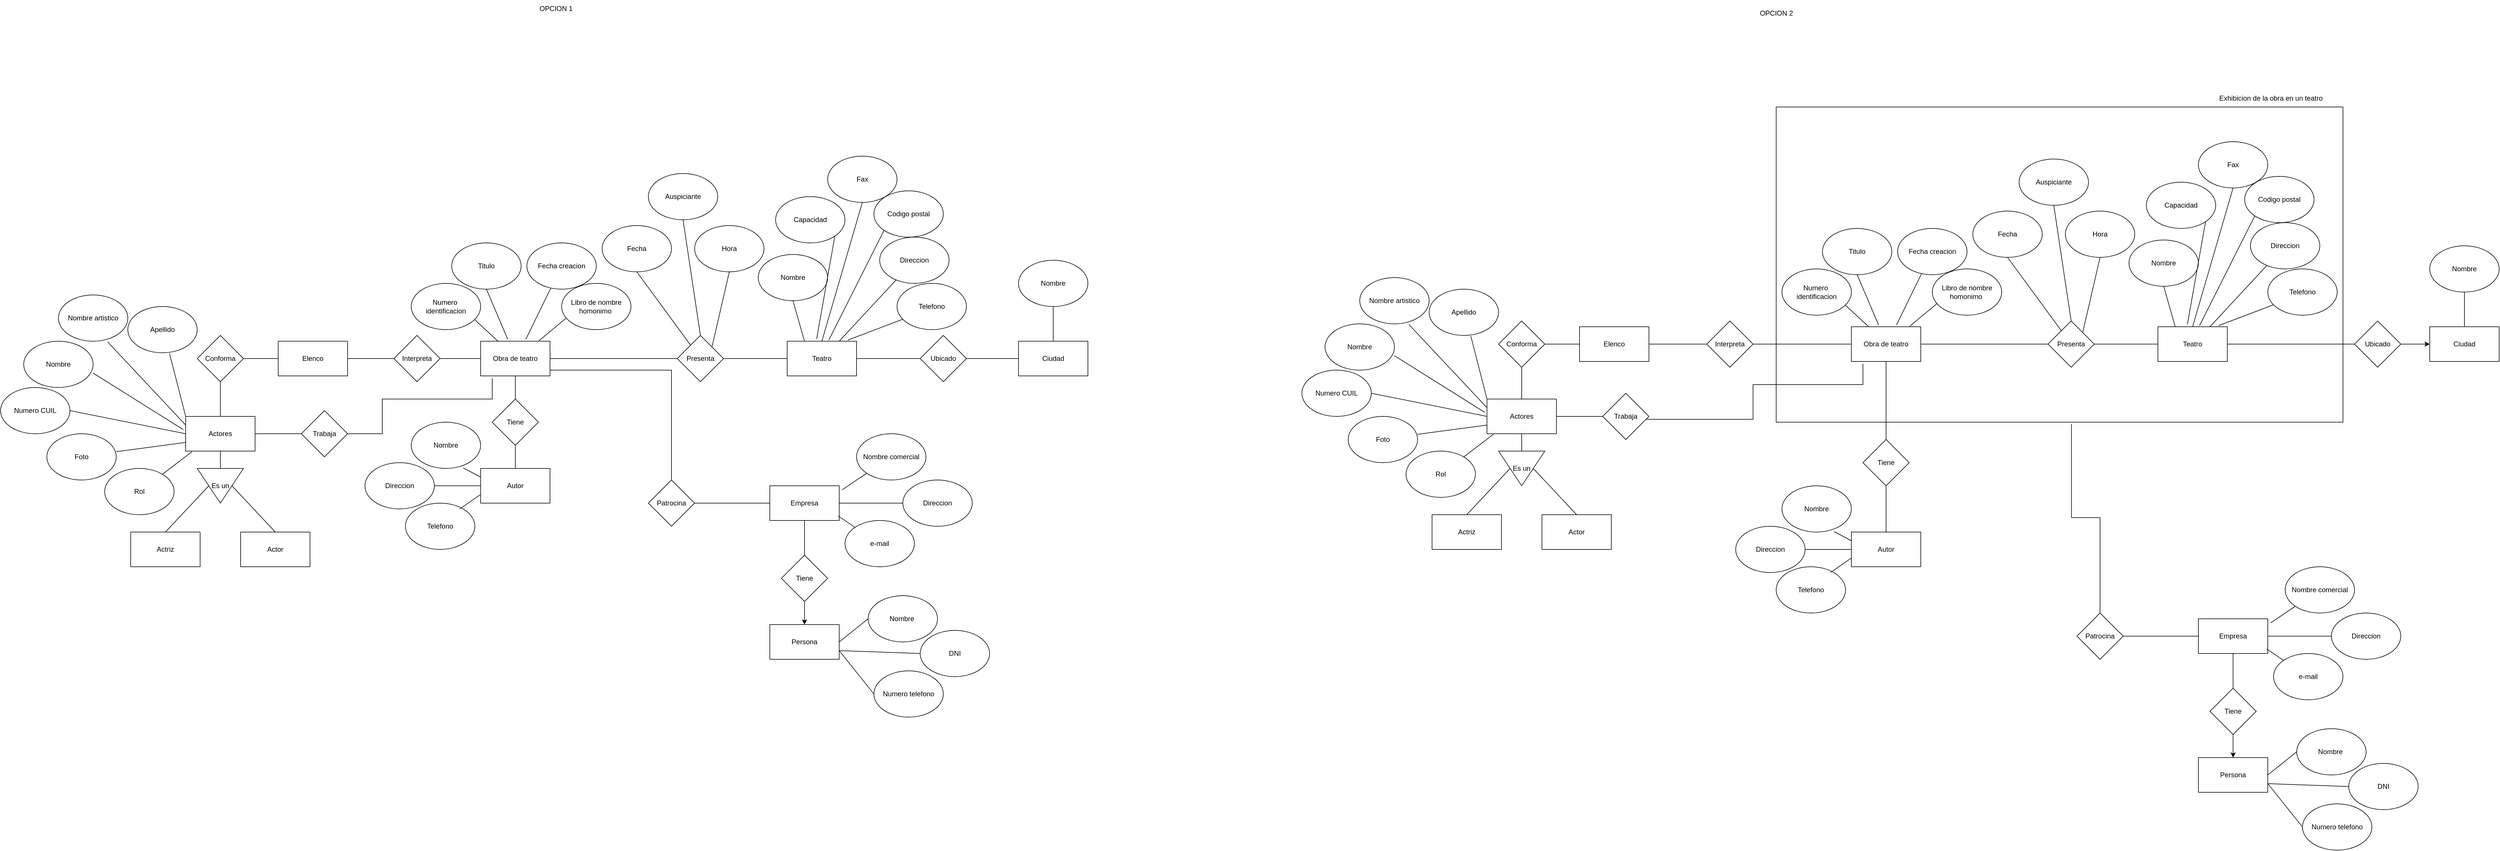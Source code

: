 <mxfile version="24.7.8">
  <diagram name="Página-1" id="h4YsIUtn6Sc1W326wzpE">
    <mxGraphModel dx="2393" dy="1738" grid="1" gridSize="10" guides="1" tooltips="1" connect="1" arrows="1" fold="1" page="0" pageScale="1" pageWidth="827" pageHeight="1169" math="0" shadow="0">
      <root>
        <mxCell id="0" />
        <mxCell id="1" parent="0" />
        <mxCell id="5lV7sfU6bNcNwND8dBpH-8" style="edgeStyle=orthogonalEdgeStyle;rounded=0;orthogonalLoop=1;jettySize=auto;html=1;entryX=0.5;entryY=0;entryDx=0;entryDy=0;endArrow=none;endFill=0;" parent="1" source="5lV7sfU6bNcNwND8dBpH-1" target="5lV7sfU6bNcNwND8dBpH-6" edge="1">
          <mxGeometry relative="1" as="geometry" />
        </mxCell>
        <mxCell id="5lV7sfU6bNcNwND8dBpH-53" style="edgeStyle=orthogonalEdgeStyle;rounded=0;orthogonalLoop=1;jettySize=auto;html=1;endArrow=none;endFill=0;" parent="1" source="5lV7sfU6bNcNwND8dBpH-1" target="5lV7sfU6bNcNwND8dBpH-52" edge="1">
          <mxGeometry relative="1" as="geometry" />
        </mxCell>
        <mxCell id="5lV7sfU6bNcNwND8dBpH-82" style="edgeStyle=orthogonalEdgeStyle;rounded=0;orthogonalLoop=1;jettySize=auto;html=1;entryX=0.5;entryY=0;entryDx=0;entryDy=0;endArrow=none;endFill=0;" parent="1" source="5lV7sfU6bNcNwND8dBpH-1" target="5lV7sfU6bNcNwND8dBpH-81" edge="1">
          <mxGeometry relative="1" as="geometry">
            <Array as="points">
              <mxPoint x="570" y="90" />
            </Array>
          </mxGeometry>
        </mxCell>
        <mxCell id="5lV7sfU6bNcNwND8dBpH-1" value="Obra de teatro" style="rounded=0;whiteSpace=wrap;html=1;" parent="1" vertex="1">
          <mxGeometry x="240" y="40" width="120" height="60" as="geometry" />
        </mxCell>
        <mxCell id="5lV7sfU6bNcNwND8dBpH-2" value="Numero&amp;nbsp;&lt;div&gt;identificacion&lt;/div&gt;" style="ellipse;whiteSpace=wrap;html=1;" parent="1" vertex="1">
          <mxGeometry x="120" y="-60" width="120" height="80" as="geometry" />
        </mxCell>
        <mxCell id="5lV7sfU6bNcNwND8dBpH-3" value="Titulo" style="ellipse;whiteSpace=wrap;html=1;" parent="1" vertex="1">
          <mxGeometry x="190" y="-130" width="120" height="80" as="geometry" />
        </mxCell>
        <mxCell id="5lV7sfU6bNcNwND8dBpH-4" value="Fecha creacion" style="ellipse;whiteSpace=wrap;html=1;" parent="1" vertex="1">
          <mxGeometry x="320" y="-130" width="120" height="80" as="geometry" />
        </mxCell>
        <mxCell id="5lV7sfU6bNcNwND8dBpH-5" value="Libro de nombre homonimo&amp;nbsp;" style="ellipse;whiteSpace=wrap;html=1;" parent="1" vertex="1">
          <mxGeometry x="380" y="-60" width="120" height="80" as="geometry" />
        </mxCell>
        <mxCell id="5lV7sfU6bNcNwND8dBpH-9" style="edgeStyle=orthogonalEdgeStyle;rounded=0;orthogonalLoop=1;jettySize=auto;html=1;entryX=0.5;entryY=0;entryDx=0;entryDy=0;endArrow=none;endFill=0;" parent="1" source="5lV7sfU6bNcNwND8dBpH-6" target="5lV7sfU6bNcNwND8dBpH-7" edge="1">
          <mxGeometry relative="1" as="geometry" />
        </mxCell>
        <mxCell id="5lV7sfU6bNcNwND8dBpH-6" value="Tiene" style="rhombus;whiteSpace=wrap;html=1;" parent="1" vertex="1">
          <mxGeometry x="260" y="140" width="80" height="80" as="geometry" />
        </mxCell>
        <mxCell id="5lV7sfU6bNcNwND8dBpH-7" value="Autor" style="rounded=0;whiteSpace=wrap;html=1;" parent="1" vertex="1">
          <mxGeometry x="240" y="260" width="120" height="60" as="geometry" />
        </mxCell>
        <mxCell id="5lV7sfU6bNcNwND8dBpH-11" value="" style="endArrow=none;html=1;rounded=0;entryX=0.25;entryY=0;entryDx=0;entryDy=0;exitX=0.917;exitY=0.788;exitDx=0;exitDy=0;exitPerimeter=0;" parent="1" source="5lV7sfU6bNcNwND8dBpH-2" target="5lV7sfU6bNcNwND8dBpH-1" edge="1">
          <mxGeometry width="50" height="50" relative="1" as="geometry">
            <mxPoint x="170" y="90" as="sourcePoint" />
            <mxPoint x="220" y="40" as="targetPoint" />
          </mxGeometry>
        </mxCell>
        <mxCell id="5lV7sfU6bNcNwND8dBpH-12" value="" style="endArrow=none;html=1;rounded=0;entryX=0.842;entryY=-0.017;entryDx=0;entryDy=0;exitX=0.067;exitY=0.75;exitDx=0;exitDy=0;exitPerimeter=0;entryPerimeter=0;" parent="1" source="5lV7sfU6bNcNwND8dBpH-5" target="5lV7sfU6bNcNwND8dBpH-1" edge="1">
          <mxGeometry width="50" height="50" relative="1" as="geometry">
            <mxPoint x="230" y="3" as="sourcePoint" />
            <mxPoint x="280" y="50" as="targetPoint" />
          </mxGeometry>
        </mxCell>
        <mxCell id="5lV7sfU6bNcNwND8dBpH-13" value="" style="endArrow=none;html=1;rounded=0;entryX=0.392;entryY=-0.05;entryDx=0;entryDy=0;exitX=0.5;exitY=1;exitDx=0;exitDy=0;entryPerimeter=0;" parent="1" source="5lV7sfU6bNcNwND8dBpH-3" target="5lV7sfU6bNcNwND8dBpH-1" edge="1">
          <mxGeometry width="50" height="50" relative="1" as="geometry">
            <mxPoint x="230" y="3" as="sourcePoint" />
            <mxPoint x="280" y="50" as="targetPoint" />
          </mxGeometry>
        </mxCell>
        <mxCell id="5lV7sfU6bNcNwND8dBpH-14" value="" style="endArrow=none;html=1;rounded=0;entryX=0.65;entryY=-0.05;entryDx=0;entryDy=0;entryPerimeter=0;" parent="1" source="5lV7sfU6bNcNwND8dBpH-4" target="5lV7sfU6bNcNwND8dBpH-1" edge="1">
          <mxGeometry width="50" height="50" relative="1" as="geometry">
            <mxPoint x="280" y="-50" as="sourcePoint" />
            <mxPoint x="297" y="47" as="targetPoint" />
          </mxGeometry>
        </mxCell>
        <mxCell id="5lV7sfU6bNcNwND8dBpH-15" value="Nombre" style="ellipse;whiteSpace=wrap;html=1;" parent="1" vertex="1">
          <mxGeometry x="120" y="180" width="120" height="80" as="geometry" />
        </mxCell>
        <mxCell id="5lV7sfU6bNcNwND8dBpH-16" value="Direccion" style="ellipse;whiteSpace=wrap;html=1;" parent="1" vertex="1">
          <mxGeometry x="40" y="250" width="120" height="80" as="geometry" />
        </mxCell>
        <mxCell id="5lV7sfU6bNcNwND8dBpH-17" value="Telefono" style="ellipse;whiteSpace=wrap;html=1;" parent="1" vertex="1">
          <mxGeometry x="110" y="320" width="120" height="80" as="geometry" />
        </mxCell>
        <mxCell id="5lV7sfU6bNcNwND8dBpH-18" value="" style="endArrow=none;html=1;rounded=0;entryX=0;entryY=0.75;entryDx=0;entryDy=0;exitX=0.783;exitY=0.125;exitDx=0;exitDy=0;exitPerimeter=0;" parent="1" source="5lV7sfU6bNcNwND8dBpH-17" target="5lV7sfU6bNcNwND8dBpH-7" edge="1">
          <mxGeometry width="50" height="50" relative="1" as="geometry">
            <mxPoint x="180" y="320" as="sourcePoint" />
            <mxPoint x="230" y="270" as="targetPoint" />
          </mxGeometry>
        </mxCell>
        <mxCell id="5lV7sfU6bNcNwND8dBpH-19" value="" style="endArrow=none;html=1;rounded=0;entryX=1;entryY=0.5;entryDx=0;entryDy=0;exitX=0;exitY=0.5;exitDx=0;exitDy=0;" parent="1" source="5lV7sfU6bNcNwND8dBpH-7" target="5lV7sfU6bNcNwND8dBpH-16" edge="1">
          <mxGeometry width="50" height="50" relative="1" as="geometry">
            <mxPoint x="214" y="340" as="sourcePoint" />
            <mxPoint x="250" y="315" as="targetPoint" />
          </mxGeometry>
        </mxCell>
        <mxCell id="5lV7sfU6bNcNwND8dBpH-20" value="" style="endArrow=none;html=1;rounded=0;entryX=0;entryY=0.25;entryDx=0;entryDy=0;exitX=0.75;exitY=0.988;exitDx=0;exitDy=0;exitPerimeter=0;" parent="1" source="5lV7sfU6bNcNwND8dBpH-15" target="5lV7sfU6bNcNwND8dBpH-7" edge="1">
          <mxGeometry width="50" height="50" relative="1" as="geometry">
            <mxPoint x="214" y="340" as="sourcePoint" />
            <mxPoint x="250" y="315" as="targetPoint" />
          </mxGeometry>
        </mxCell>
        <mxCell id="5lV7sfU6bNcNwND8dBpH-22" style="edgeStyle=orthogonalEdgeStyle;rounded=0;orthogonalLoop=1;jettySize=auto;html=1;entryX=0;entryY=0.5;entryDx=0;entryDy=0;endArrow=none;endFill=0;" parent="1" source="5lV7sfU6bNcNwND8dBpH-21" target="5lV7sfU6bNcNwND8dBpH-1" edge="1">
          <mxGeometry relative="1" as="geometry" />
        </mxCell>
        <mxCell id="5lV7sfU6bNcNwND8dBpH-21" value="Interpreta" style="rhombus;whiteSpace=wrap;html=1;" parent="1" vertex="1">
          <mxGeometry x="90" y="30" width="80" height="80" as="geometry" />
        </mxCell>
        <mxCell id="5lV7sfU6bNcNwND8dBpH-24" style="edgeStyle=orthogonalEdgeStyle;rounded=0;orthogonalLoop=1;jettySize=auto;html=1;entryX=0;entryY=0.5;entryDx=0;entryDy=0;endArrow=none;endFill=0;" parent="1" source="5lV7sfU6bNcNwND8dBpH-23" target="5lV7sfU6bNcNwND8dBpH-21" edge="1">
          <mxGeometry relative="1" as="geometry" />
        </mxCell>
        <mxCell id="5lV7sfU6bNcNwND8dBpH-23" value="Elenco" style="rounded=0;whiteSpace=wrap;html=1;" parent="1" vertex="1">
          <mxGeometry x="-110" y="40" width="120" height="60" as="geometry" />
        </mxCell>
        <mxCell id="5lV7sfU6bNcNwND8dBpH-27" style="edgeStyle=orthogonalEdgeStyle;rounded=0;orthogonalLoop=1;jettySize=auto;html=1;entryX=0;entryY=0.5;entryDx=0;entryDy=0;endArrow=none;endFill=0;" parent="1" source="5lV7sfU6bNcNwND8dBpH-25" target="5lV7sfU6bNcNwND8dBpH-23" edge="1">
          <mxGeometry relative="1" as="geometry" />
        </mxCell>
        <mxCell id="5lV7sfU6bNcNwND8dBpH-30" style="edgeStyle=orthogonalEdgeStyle;rounded=0;orthogonalLoop=1;jettySize=auto;html=1;entryX=0.5;entryY=0;entryDx=0;entryDy=0;endArrow=none;endFill=0;" parent="1" source="5lV7sfU6bNcNwND8dBpH-25" target="5lV7sfU6bNcNwND8dBpH-28" edge="1">
          <mxGeometry relative="1" as="geometry" />
        </mxCell>
        <mxCell id="5lV7sfU6bNcNwND8dBpH-25" value="Conforma" style="rhombus;whiteSpace=wrap;html=1;" parent="1" vertex="1">
          <mxGeometry x="-250" y="30" width="80" height="80" as="geometry" />
        </mxCell>
        <mxCell id="5lV7sfU6bNcNwND8dBpH-33" style="edgeStyle=orthogonalEdgeStyle;rounded=0;orthogonalLoop=1;jettySize=auto;html=1;entryX=0;entryY=0.5;entryDx=0;entryDy=0;endArrow=none;endFill=0;" parent="1" source="5lV7sfU6bNcNwND8dBpH-28" target="5lV7sfU6bNcNwND8dBpH-32" edge="1">
          <mxGeometry relative="1" as="geometry" />
        </mxCell>
        <mxCell id="5lV7sfU6bNcNwND8dBpH-49" style="edgeStyle=orthogonalEdgeStyle;rounded=0;orthogonalLoop=1;jettySize=auto;html=1;endArrow=none;endFill=0;" parent="1" source="5lV7sfU6bNcNwND8dBpH-28" target="5lV7sfU6bNcNwND8dBpH-48" edge="1">
          <mxGeometry relative="1" as="geometry" />
        </mxCell>
        <mxCell id="5lV7sfU6bNcNwND8dBpH-28" value="Actores" style="rounded=0;whiteSpace=wrap;html=1;" parent="1" vertex="1">
          <mxGeometry x="-270" y="170" width="120" height="60" as="geometry" />
        </mxCell>
        <mxCell id="5lV7sfU6bNcNwND8dBpH-29" value="Actriz" style="rounded=0;whiteSpace=wrap;html=1;" parent="1" vertex="1">
          <mxGeometry x="-365" y="370" width="120" height="60" as="geometry" />
        </mxCell>
        <mxCell id="5lV7sfU6bNcNwND8dBpH-31" value="Actor" style="rounded=0;whiteSpace=wrap;html=1;" parent="1" vertex="1">
          <mxGeometry x="-175" y="370" width="120" height="60" as="geometry" />
        </mxCell>
        <mxCell id="5lV7sfU6bNcNwND8dBpH-32" value="Es un" style="triangle;whiteSpace=wrap;html=1;direction=south;" parent="1" vertex="1">
          <mxGeometry x="-250" y="260" width="80" height="60" as="geometry" />
        </mxCell>
        <mxCell id="5lV7sfU6bNcNwND8dBpH-34" value="" style="endArrow=none;html=1;rounded=0;entryX=0.5;entryY=1;entryDx=0;entryDy=0;exitX=0.5;exitY=0;exitDx=0;exitDy=0;" parent="1" source="5lV7sfU6bNcNwND8dBpH-29" target="5lV7sfU6bNcNwND8dBpH-32" edge="1">
          <mxGeometry width="50" height="50" relative="1" as="geometry">
            <mxPoint x="-310" y="350" as="sourcePoint" />
            <mxPoint x="-260" y="300" as="targetPoint" />
          </mxGeometry>
        </mxCell>
        <mxCell id="5lV7sfU6bNcNwND8dBpH-35" value="" style="endArrow=none;html=1;rounded=0;entryX=0.5;entryY=0;entryDx=0;entryDy=0;exitX=0.5;exitY=0;exitDx=0;exitDy=0;" parent="1" source="5lV7sfU6bNcNwND8dBpH-32" target="5lV7sfU6bNcNwND8dBpH-31" edge="1">
          <mxGeometry width="50" height="50" relative="1" as="geometry">
            <mxPoint x="-295" y="380" as="sourcePoint" />
            <mxPoint x="-220" y="300" as="targetPoint" />
          </mxGeometry>
        </mxCell>
        <mxCell id="5lV7sfU6bNcNwND8dBpH-36" value="Nombre" style="ellipse;whiteSpace=wrap;html=1;" parent="1" vertex="1">
          <mxGeometry x="-550" y="40" width="120" height="80" as="geometry" />
        </mxCell>
        <mxCell id="5lV7sfU6bNcNwND8dBpH-37" value="Numero CUIL" style="ellipse;whiteSpace=wrap;html=1;" parent="1" vertex="1">
          <mxGeometry x="-590" y="120" width="120" height="80" as="geometry" />
        </mxCell>
        <mxCell id="5lV7sfU6bNcNwND8dBpH-38" value="Apellido" style="ellipse;whiteSpace=wrap;html=1;" parent="1" vertex="1">
          <mxGeometry x="-370" y="-20" width="120" height="80" as="geometry" />
        </mxCell>
        <mxCell id="5lV7sfU6bNcNwND8dBpH-39" value="Nombre artistico" style="ellipse;whiteSpace=wrap;html=1;" parent="1" vertex="1">
          <mxGeometry x="-490" y="-40" width="120" height="80" as="geometry" />
        </mxCell>
        <mxCell id="5lV7sfU6bNcNwND8dBpH-40" value="Rol" style="ellipse;whiteSpace=wrap;html=1;" parent="1" vertex="1">
          <mxGeometry x="-410" y="260" width="120" height="80" as="geometry" />
        </mxCell>
        <mxCell id="5lV7sfU6bNcNwND8dBpH-41" value="Foto" style="ellipse;whiteSpace=wrap;html=1;" parent="1" vertex="1">
          <mxGeometry x="-510" y="200" width="120" height="80" as="geometry" />
        </mxCell>
        <mxCell id="5lV7sfU6bNcNwND8dBpH-42" value="" style="endArrow=none;html=1;rounded=0;entryX=0.092;entryY=1.017;entryDx=0;entryDy=0;entryPerimeter=0;" parent="1" source="5lV7sfU6bNcNwND8dBpH-40" target="5lV7sfU6bNcNwND8dBpH-28" edge="1">
          <mxGeometry width="50" height="50" relative="1" as="geometry">
            <mxPoint x="-360" y="230" as="sourcePoint" />
            <mxPoint x="-310" y="180" as="targetPoint" />
          </mxGeometry>
        </mxCell>
        <mxCell id="5lV7sfU6bNcNwND8dBpH-43" value="" style="endArrow=none;html=1;rounded=0;entryX=0;entryY=0.75;entryDx=0;entryDy=0;exitX=1;exitY=0.388;exitDx=0;exitDy=0;exitPerimeter=0;" parent="1" source="5lV7sfU6bNcNwND8dBpH-41" target="5lV7sfU6bNcNwND8dBpH-28" edge="1">
          <mxGeometry width="50" height="50" relative="1" as="geometry">
            <mxPoint x="-300" y="280" as="sourcePoint" />
            <mxPoint x="-249" y="241" as="targetPoint" />
          </mxGeometry>
        </mxCell>
        <mxCell id="5lV7sfU6bNcNwND8dBpH-44" value="" style="endArrow=none;html=1;rounded=0;entryX=0;entryY=0.5;entryDx=0;entryDy=0;exitX=1;exitY=0.5;exitDx=0;exitDy=0;" parent="1" source="5lV7sfU6bNcNwND8dBpH-37" target="5lV7sfU6bNcNwND8dBpH-28" edge="1">
          <mxGeometry width="50" height="50" relative="1" as="geometry">
            <mxPoint x="-290" y="290" as="sourcePoint" />
            <mxPoint x="-239" y="251" as="targetPoint" />
          </mxGeometry>
        </mxCell>
        <mxCell id="5lV7sfU6bNcNwND8dBpH-45" value="" style="endArrow=none;html=1;rounded=0;entryX=-0.033;entryY=0.383;entryDx=0;entryDy=0;exitX=1;exitY=0.688;exitDx=0;exitDy=0;exitPerimeter=0;entryPerimeter=0;" parent="1" source="5lV7sfU6bNcNwND8dBpH-36" target="5lV7sfU6bNcNwND8dBpH-28" edge="1">
          <mxGeometry width="50" height="50" relative="1" as="geometry">
            <mxPoint x="-380" y="241" as="sourcePoint" />
            <mxPoint x="-260" y="225" as="targetPoint" />
          </mxGeometry>
        </mxCell>
        <mxCell id="5lV7sfU6bNcNwND8dBpH-46" value="" style="endArrow=none;html=1;rounded=0;entryX=0;entryY=0.25;entryDx=0;entryDy=0;exitX=0.708;exitY=1.013;exitDx=0;exitDy=0;exitPerimeter=0;" parent="1" source="5lV7sfU6bNcNwND8dBpH-39" target="5lV7sfU6bNcNwND8dBpH-28" edge="1">
          <mxGeometry width="50" height="50" relative="1" as="geometry">
            <mxPoint x="-420" y="105" as="sourcePoint" />
            <mxPoint x="-264" y="203" as="targetPoint" />
          </mxGeometry>
        </mxCell>
        <mxCell id="5lV7sfU6bNcNwND8dBpH-47" value="" style="endArrow=none;html=1;rounded=0;entryX=0;entryY=0;entryDx=0;entryDy=0;exitX=0.6;exitY=1.013;exitDx=0;exitDy=0;exitPerimeter=0;" parent="1" source="5lV7sfU6bNcNwND8dBpH-38" target="5lV7sfU6bNcNwND8dBpH-28" edge="1">
          <mxGeometry width="50" height="50" relative="1" as="geometry">
            <mxPoint x="-395" y="51" as="sourcePoint" />
            <mxPoint x="-260" y="195" as="targetPoint" />
          </mxGeometry>
        </mxCell>
        <mxCell id="5lV7sfU6bNcNwND8dBpH-48" value="Trabaja" style="rhombus;whiteSpace=wrap;html=1;" parent="1" vertex="1">
          <mxGeometry x="-70" y="160" width="80" height="80" as="geometry" />
        </mxCell>
        <mxCell id="5lV7sfU6bNcNwND8dBpH-50" style="edgeStyle=orthogonalEdgeStyle;rounded=0;orthogonalLoop=1;jettySize=auto;html=1;entryX=0.167;entryY=1.067;entryDx=0;entryDy=0;entryPerimeter=0;endArrow=none;endFill=0;" parent="1" source="5lV7sfU6bNcNwND8dBpH-48" target="5lV7sfU6bNcNwND8dBpH-1" edge="1">
          <mxGeometry relative="1" as="geometry">
            <Array as="points">
              <mxPoint x="70" y="200" />
              <mxPoint x="70" y="140" />
              <mxPoint x="260" y="140" />
            </Array>
          </mxGeometry>
        </mxCell>
        <mxCell id="5lV7sfU6bNcNwND8dBpH-65" style="edgeStyle=orthogonalEdgeStyle;rounded=0;orthogonalLoop=1;jettySize=auto;html=1;entryX=0;entryY=0.5;entryDx=0;entryDy=0;endArrow=none;endFill=0;" parent="1" source="5lV7sfU6bNcNwND8dBpH-51" target="5lV7sfU6bNcNwND8dBpH-60" edge="1">
          <mxGeometry relative="1" as="geometry" />
        </mxCell>
        <mxCell id="5lV7sfU6bNcNwND8dBpH-51" value="Teatro" style="rounded=0;whiteSpace=wrap;html=1;" parent="1" vertex="1">
          <mxGeometry x="770" y="40" width="120" height="60" as="geometry" />
        </mxCell>
        <mxCell id="5lV7sfU6bNcNwND8dBpH-54" style="edgeStyle=orthogonalEdgeStyle;rounded=0;orthogonalLoop=1;jettySize=auto;html=1;entryX=0;entryY=0.5;entryDx=0;entryDy=0;endArrow=none;endFill=0;" parent="1" source="5lV7sfU6bNcNwND8dBpH-52" target="5lV7sfU6bNcNwND8dBpH-51" edge="1">
          <mxGeometry relative="1" as="geometry" />
        </mxCell>
        <mxCell id="5lV7sfU6bNcNwND8dBpH-52" value="Presenta" style="rhombus;whiteSpace=wrap;html=1;" parent="1" vertex="1">
          <mxGeometry x="580" y="30" width="80" height="80" as="geometry" />
        </mxCell>
        <mxCell id="5lV7sfU6bNcNwND8dBpH-55" value="Nombre" style="ellipse;whiteSpace=wrap;html=1;" parent="1" vertex="1">
          <mxGeometry x="720" y="-110" width="120" height="80" as="geometry" />
        </mxCell>
        <mxCell id="5lV7sfU6bNcNwND8dBpH-56" value="Telefono" style="ellipse;whiteSpace=wrap;html=1;" parent="1" vertex="1">
          <mxGeometry x="960" y="-60" width="120" height="80" as="geometry" />
        </mxCell>
        <mxCell id="5lV7sfU6bNcNwND8dBpH-57" value="Direccion" style="ellipse;whiteSpace=wrap;html=1;" parent="1" vertex="1">
          <mxGeometry x="930" y="-140" width="120" height="80" as="geometry" />
        </mxCell>
        <mxCell id="5lV7sfU6bNcNwND8dBpH-58" value="Fax" style="ellipse;whiteSpace=wrap;html=1;" parent="1" vertex="1">
          <mxGeometry x="840" y="-280" width="120" height="80" as="geometry" />
        </mxCell>
        <mxCell id="5lV7sfU6bNcNwND8dBpH-59" value="Codigo postal" style="ellipse;whiteSpace=wrap;html=1;" parent="1" vertex="1">
          <mxGeometry x="920" y="-220" width="120" height="80" as="geometry" />
        </mxCell>
        <mxCell id="5lV7sfU6bNcNwND8dBpH-64" style="edgeStyle=orthogonalEdgeStyle;rounded=0;orthogonalLoop=1;jettySize=auto;html=1;entryX=0;entryY=0.5;entryDx=0;entryDy=0;endArrow=none;endFill=0;" parent="1" source="5lV7sfU6bNcNwND8dBpH-60" target="5lV7sfU6bNcNwND8dBpH-61" edge="1">
          <mxGeometry relative="1" as="geometry" />
        </mxCell>
        <mxCell id="5lV7sfU6bNcNwND8dBpH-60" value="Ubicado" style="rhombus;whiteSpace=wrap;html=1;" parent="1" vertex="1">
          <mxGeometry x="1000" y="30" width="80" height="80" as="geometry" />
        </mxCell>
        <mxCell id="5lV7sfU6bNcNwND8dBpH-61" value="Ciudad" style="rounded=0;whiteSpace=wrap;html=1;" parent="1" vertex="1">
          <mxGeometry x="1170" y="40" width="120" height="60" as="geometry" />
        </mxCell>
        <mxCell id="5lV7sfU6bNcNwND8dBpH-62" value="Nombre" style="ellipse;whiteSpace=wrap;html=1;" parent="1" vertex="1">
          <mxGeometry x="1170" y="-100" width="120" height="80" as="geometry" />
        </mxCell>
        <mxCell id="5lV7sfU6bNcNwND8dBpH-63" value="" style="endArrow=none;html=1;rounded=0;entryX=0.5;entryY=1;entryDx=0;entryDy=0;exitX=0.5;exitY=0;exitDx=0;exitDy=0;" parent="1" source="5lV7sfU6bNcNwND8dBpH-61" target="5lV7sfU6bNcNwND8dBpH-62" edge="1">
          <mxGeometry width="50" height="50" relative="1" as="geometry">
            <mxPoint x="1120" y="40" as="sourcePoint" />
            <mxPoint x="1170" y="-10" as="targetPoint" />
          </mxGeometry>
        </mxCell>
        <mxCell id="5lV7sfU6bNcNwND8dBpH-66" value="" style="endArrow=none;html=1;rounded=0;entryX=0.875;entryY=-0.033;entryDx=0;entryDy=0;entryPerimeter=0;exitX=0.083;exitY=0.775;exitDx=0;exitDy=0;exitPerimeter=0;" parent="1" source="5lV7sfU6bNcNwND8dBpH-56" target="5lV7sfU6bNcNwND8dBpH-51" edge="1">
          <mxGeometry width="50" height="50" relative="1" as="geometry">
            <mxPoint x="950" y="-10" as="sourcePoint" />
            <mxPoint x="1000" y="-60" as="targetPoint" />
          </mxGeometry>
        </mxCell>
        <mxCell id="5lV7sfU6bNcNwND8dBpH-67" value="" style="endArrow=none;html=1;rounded=0;entryX=0.75;entryY=0;entryDx=0;entryDy=0;" parent="1" source="5lV7sfU6bNcNwND8dBpH-57" target="5lV7sfU6bNcNwND8dBpH-51" edge="1">
          <mxGeometry width="50" height="50" relative="1" as="geometry">
            <mxPoint x="940" y="22" as="sourcePoint" />
            <mxPoint x="885" y="48" as="targetPoint" />
          </mxGeometry>
        </mxCell>
        <mxCell id="5lV7sfU6bNcNwND8dBpH-68" value="" style="endArrow=none;html=1;rounded=0;entryX=0.6;entryY=-0.033;entryDx=0;entryDy=0;exitX=0;exitY=1;exitDx=0;exitDy=0;entryPerimeter=0;" parent="1" source="5lV7sfU6bNcNwND8dBpH-59" target="5lV7sfU6bNcNwND8dBpH-51" edge="1">
          <mxGeometry width="50" height="50" relative="1" as="geometry">
            <mxPoint x="935" y="-44" as="sourcePoint" />
            <mxPoint x="870" y="50" as="targetPoint" />
          </mxGeometry>
        </mxCell>
        <mxCell id="5lV7sfU6bNcNwND8dBpH-69" value="" style="endArrow=none;html=1;rounded=0;entryX=0.5;entryY=0;entryDx=0;entryDy=0;exitX=0.5;exitY=1;exitDx=0;exitDy=0;" parent="1" source="5lV7sfU6bNcNwND8dBpH-58" target="5lV7sfU6bNcNwND8dBpH-51" edge="1">
          <mxGeometry width="50" height="50" relative="1" as="geometry">
            <mxPoint x="898" y="-142" as="sourcePoint" />
            <mxPoint x="852" y="48" as="targetPoint" />
          </mxGeometry>
        </mxCell>
        <mxCell id="5lV7sfU6bNcNwND8dBpH-70" value="" style="endArrow=none;html=1;rounded=0;entryX=0.25;entryY=0;entryDx=0;entryDy=0;exitX=0.5;exitY=1;exitDx=0;exitDy=0;" parent="1" source="5lV7sfU6bNcNwND8dBpH-55" target="5lV7sfU6bNcNwND8dBpH-51" edge="1">
          <mxGeometry width="50" height="50" relative="1" as="geometry">
            <mxPoint x="940" y="22" as="sourcePoint" />
            <mxPoint x="885" y="48" as="targetPoint" />
          </mxGeometry>
        </mxCell>
        <mxCell id="5lV7sfU6bNcNwND8dBpH-71" value="Capacidad" style="ellipse;whiteSpace=wrap;html=1;" parent="1" vertex="1">
          <mxGeometry x="750" y="-210" width="120" height="80" as="geometry" />
        </mxCell>
        <mxCell id="5lV7sfU6bNcNwND8dBpH-72" value="" style="endArrow=none;html=1;rounded=0;entryX=0.425;entryY=-0.067;entryDx=0;entryDy=0;exitX=1;exitY=1;exitDx=0;exitDy=0;entryPerimeter=0;" parent="1" source="5lV7sfU6bNcNwND8dBpH-71" target="5lV7sfU6bNcNwND8dBpH-51" edge="1">
          <mxGeometry width="50" height="50" relative="1" as="geometry">
            <mxPoint x="860" y="-190" as="sourcePoint" />
            <mxPoint x="840" y="50" as="targetPoint" />
          </mxGeometry>
        </mxCell>
        <mxCell id="5lV7sfU6bNcNwND8dBpH-74" value="Fecha" style="ellipse;whiteSpace=wrap;html=1;" parent="1" vertex="1">
          <mxGeometry x="450" y="-160" width="120" height="80" as="geometry" />
        </mxCell>
        <mxCell id="5lV7sfU6bNcNwND8dBpH-75" value="Hora" style="ellipse;whiteSpace=wrap;html=1;" parent="1" vertex="1">
          <mxGeometry x="610" y="-160" width="120" height="80" as="geometry" />
        </mxCell>
        <mxCell id="5lV7sfU6bNcNwND8dBpH-76" value="" style="endArrow=none;html=1;rounded=0;entryX=0.5;entryY=1;entryDx=0;entryDy=0;exitX=1;exitY=0;exitDx=0;exitDy=0;" parent="1" source="5lV7sfU6bNcNwND8dBpH-52" target="5lV7sfU6bNcNwND8dBpH-75" edge="1">
          <mxGeometry width="50" height="50" relative="1" as="geometry">
            <mxPoint x="640" y="40" as="sourcePoint" />
            <mxPoint x="690" y="-10" as="targetPoint" />
          </mxGeometry>
        </mxCell>
        <mxCell id="5lV7sfU6bNcNwND8dBpH-77" value="" style="endArrow=none;html=1;rounded=0;entryX=0.5;entryY=1;entryDx=0;entryDy=0;" parent="1" source="5lV7sfU6bNcNwND8dBpH-52" target="5lV7sfU6bNcNwND8dBpH-74" edge="1">
          <mxGeometry width="50" height="50" relative="1" as="geometry">
            <mxPoint x="650" y="60" as="sourcePoint" />
            <mxPoint x="670" y="-70" as="targetPoint" />
          </mxGeometry>
        </mxCell>
        <mxCell id="5lV7sfU6bNcNwND8dBpH-78" value="Auspiciante" style="ellipse;whiteSpace=wrap;html=1;" parent="1" vertex="1">
          <mxGeometry x="530" y="-250" width="120" height="80" as="geometry" />
        </mxCell>
        <mxCell id="5lV7sfU6bNcNwND8dBpH-79" value="" style="endArrow=none;html=1;rounded=0;entryX=0.5;entryY=1;entryDx=0;entryDy=0;exitX=0.5;exitY=0;exitDx=0;exitDy=0;" parent="1" source="5lV7sfU6bNcNwND8dBpH-52" target="5lV7sfU6bNcNwND8dBpH-78" edge="1">
          <mxGeometry width="50" height="50" relative="1" as="geometry">
            <mxPoint x="613" y="57" as="sourcePoint" />
            <mxPoint x="520" y="-70" as="targetPoint" />
          </mxGeometry>
        </mxCell>
        <mxCell id="5lV7sfU6bNcNwND8dBpH-89" style="edgeStyle=orthogonalEdgeStyle;rounded=0;orthogonalLoop=1;jettySize=auto;html=1;entryX=0.5;entryY=0;entryDx=0;entryDy=0;endArrow=none;endFill=0;" parent="1" source="5lV7sfU6bNcNwND8dBpH-80" target="5lV7sfU6bNcNwND8dBpH-88" edge="1">
          <mxGeometry relative="1" as="geometry" />
        </mxCell>
        <mxCell id="5lV7sfU6bNcNwND8dBpH-80" value="Empresa" style="rounded=0;whiteSpace=wrap;html=1;" parent="1" vertex="1">
          <mxGeometry x="740" y="290" width="120" height="60" as="geometry" />
        </mxCell>
        <mxCell id="5lV7sfU6bNcNwND8dBpH-83" style="edgeStyle=orthogonalEdgeStyle;rounded=0;orthogonalLoop=1;jettySize=auto;html=1;entryX=0;entryY=0.5;entryDx=0;entryDy=0;endArrow=none;endFill=0;" parent="1" source="5lV7sfU6bNcNwND8dBpH-81" target="5lV7sfU6bNcNwND8dBpH-80" edge="1">
          <mxGeometry relative="1" as="geometry" />
        </mxCell>
        <mxCell id="5lV7sfU6bNcNwND8dBpH-81" value="Patrocina" style="rhombus;whiteSpace=wrap;html=1;" parent="1" vertex="1">
          <mxGeometry x="530" y="280" width="80" height="80" as="geometry" />
        </mxCell>
        <mxCell id="5lV7sfU6bNcNwND8dBpH-84" value="Nombre comercial" style="ellipse;whiteSpace=wrap;html=1;" parent="1" vertex="1">
          <mxGeometry x="890" y="200" width="120" height="80" as="geometry" />
        </mxCell>
        <mxCell id="5lV7sfU6bNcNwND8dBpH-85" value="Direccion" style="ellipse;whiteSpace=wrap;html=1;" parent="1" vertex="1">
          <mxGeometry x="970" y="280" width="120" height="80" as="geometry" />
        </mxCell>
        <mxCell id="5lV7sfU6bNcNwND8dBpH-86" value="e-mail" style="ellipse;whiteSpace=wrap;html=1;" parent="1" vertex="1">
          <mxGeometry x="870" y="350" width="120" height="80" as="geometry" />
        </mxCell>
        <mxCell id="5lV7sfU6bNcNwND8dBpH-87" value="Persona" style="rounded=0;whiteSpace=wrap;html=1;" parent="1" vertex="1">
          <mxGeometry x="740" y="530" width="120" height="60" as="geometry" />
        </mxCell>
        <mxCell id="5lV7sfU6bNcNwND8dBpH-90" style="edgeStyle=orthogonalEdgeStyle;rounded=0;orthogonalLoop=1;jettySize=auto;html=1;entryX=0.5;entryY=0;entryDx=0;entryDy=0;" parent="1" source="5lV7sfU6bNcNwND8dBpH-88" target="5lV7sfU6bNcNwND8dBpH-87" edge="1">
          <mxGeometry relative="1" as="geometry" />
        </mxCell>
        <mxCell id="5lV7sfU6bNcNwND8dBpH-88" value="Tiene" style="rhombus;whiteSpace=wrap;html=1;" parent="1" vertex="1">
          <mxGeometry x="760" y="410" width="80" height="80" as="geometry" />
        </mxCell>
        <mxCell id="5lV7sfU6bNcNwND8dBpH-91" value="Nombre&amp;nbsp;" style="ellipse;whiteSpace=wrap;html=1;" parent="1" vertex="1">
          <mxGeometry x="910" y="480" width="120" height="80" as="geometry" />
        </mxCell>
        <mxCell id="5lV7sfU6bNcNwND8dBpH-92" value="" style="endArrow=none;html=1;rounded=0;entryX=0;entryY=1;entryDx=0;entryDy=0;exitX=1.042;exitY=0.117;exitDx=0;exitDy=0;exitPerimeter=0;" parent="1" source="5lV7sfU6bNcNwND8dBpH-80" target="5lV7sfU6bNcNwND8dBpH-84" edge="1">
          <mxGeometry width="50" height="50" relative="1" as="geometry">
            <mxPoint x="870" y="350" as="sourcePoint" />
            <mxPoint x="920" y="300" as="targetPoint" />
          </mxGeometry>
        </mxCell>
        <mxCell id="5lV7sfU6bNcNwND8dBpH-93" value="" style="endArrow=none;html=1;rounded=0;exitX=0.983;exitY=0.867;exitDx=0;exitDy=0;exitPerimeter=0;" parent="1" source="5lV7sfU6bNcNwND8dBpH-80" target="5lV7sfU6bNcNwND8dBpH-86" edge="1">
          <mxGeometry width="50" height="50" relative="1" as="geometry">
            <mxPoint x="875" y="307" as="sourcePoint" />
            <mxPoint x="918" y="278" as="targetPoint" />
          </mxGeometry>
        </mxCell>
        <mxCell id="5lV7sfU6bNcNwND8dBpH-94" value="" style="endArrow=none;html=1;rounded=0;entryX=0;entryY=0.5;entryDx=0;entryDy=0;exitX=1;exitY=0.5;exitDx=0;exitDy=0;" parent="1" source="5lV7sfU6bNcNwND8dBpH-80" target="5lV7sfU6bNcNwND8dBpH-85" edge="1">
          <mxGeometry width="50" height="50" relative="1" as="geometry">
            <mxPoint x="875" y="307" as="sourcePoint" />
            <mxPoint x="918" y="278" as="targetPoint" />
          </mxGeometry>
        </mxCell>
        <mxCell id="5lV7sfU6bNcNwND8dBpH-95" value="" style="endArrow=none;html=1;rounded=0;entryX=0;entryY=0.5;entryDx=0;entryDy=0;exitX=1;exitY=0.5;exitDx=0;exitDy=0;" parent="1" source="5lV7sfU6bNcNwND8dBpH-87" target="5lV7sfU6bNcNwND8dBpH-91" edge="1">
          <mxGeometry width="50" height="50" relative="1" as="geometry">
            <mxPoint x="870" y="610" as="sourcePoint" />
            <mxPoint x="920" y="560" as="targetPoint" />
          </mxGeometry>
        </mxCell>
        <mxCell id="5lV7sfU6bNcNwND8dBpH-96" value="Numero telefono" style="ellipse;whiteSpace=wrap;html=1;" parent="1" vertex="1">
          <mxGeometry x="920" y="610" width="120" height="80" as="geometry" />
        </mxCell>
        <mxCell id="5lV7sfU6bNcNwND8dBpH-97" value="" style="endArrow=none;html=1;rounded=0;entryX=0;entryY=0.5;entryDx=0;entryDy=0;exitX=1;exitY=0.75;exitDx=0;exitDy=0;" parent="1" source="5lV7sfU6bNcNwND8dBpH-87" target="5lV7sfU6bNcNwND8dBpH-96" edge="1">
          <mxGeometry width="50" height="50" relative="1" as="geometry">
            <mxPoint x="840" y="670" as="sourcePoint" />
            <mxPoint x="890" y="620" as="targetPoint" />
          </mxGeometry>
        </mxCell>
        <mxCell id="5lV7sfU6bNcNwND8dBpH-98" value="DNI" style="ellipse;whiteSpace=wrap;html=1;" parent="1" vertex="1">
          <mxGeometry x="1000" y="540" width="120" height="80" as="geometry" />
        </mxCell>
        <mxCell id="5lV7sfU6bNcNwND8dBpH-99" value="" style="endArrow=none;html=1;rounded=0;entryX=0;entryY=0.5;entryDx=0;entryDy=0;exitX=1;exitY=0.75;exitDx=0;exitDy=0;" parent="1" source="5lV7sfU6bNcNwND8dBpH-87" target="5lV7sfU6bNcNwND8dBpH-98" edge="1">
          <mxGeometry width="50" height="50" relative="1" as="geometry">
            <mxPoint x="860" y="620" as="sourcePoint" />
            <mxPoint x="910" y="570" as="targetPoint" />
          </mxGeometry>
        </mxCell>
        <mxCell id="QqW9NMLaR6kKnZ1X8R2V-1" style="edgeStyle=orthogonalEdgeStyle;rounded=0;orthogonalLoop=1;jettySize=auto;html=1;entryX=0.5;entryY=0;entryDx=0;entryDy=0;endArrow=none;endFill=0;" edge="1" parent="1" source="QqW9NMLaR6kKnZ1X8R2V-4" target="QqW9NMLaR6kKnZ1X8R2V-10">
          <mxGeometry relative="1" as="geometry" />
        </mxCell>
        <mxCell id="QqW9NMLaR6kKnZ1X8R2V-2" style="edgeStyle=orthogonalEdgeStyle;rounded=0;orthogonalLoop=1;jettySize=auto;html=1;endArrow=none;endFill=0;" edge="1" parent="1" source="QqW9NMLaR6kKnZ1X8R2V-4" target="QqW9NMLaR6kKnZ1X8R2V-54">
          <mxGeometry relative="1" as="geometry" />
        </mxCell>
        <mxCell id="QqW9NMLaR6kKnZ1X8R2V-4" value="Obra de teatro" style="rounded=0;whiteSpace=wrap;html=1;" vertex="1" parent="1">
          <mxGeometry x="2610" y="15" width="120" height="60" as="geometry" />
        </mxCell>
        <mxCell id="QqW9NMLaR6kKnZ1X8R2V-5" value="Numero&amp;nbsp;&lt;div&gt;identificacion&lt;/div&gt;" style="ellipse;whiteSpace=wrap;html=1;" vertex="1" parent="1">
          <mxGeometry x="2490" y="-85" width="120" height="80" as="geometry" />
        </mxCell>
        <mxCell id="QqW9NMLaR6kKnZ1X8R2V-6" value="Titulo" style="ellipse;whiteSpace=wrap;html=1;" vertex="1" parent="1">
          <mxGeometry x="2560" y="-155" width="120" height="80" as="geometry" />
        </mxCell>
        <mxCell id="QqW9NMLaR6kKnZ1X8R2V-7" value="Fecha creacion" style="ellipse;whiteSpace=wrap;html=1;" vertex="1" parent="1">
          <mxGeometry x="2690" y="-155" width="120" height="80" as="geometry" />
        </mxCell>
        <mxCell id="QqW9NMLaR6kKnZ1X8R2V-8" value="Libro de nombre homonimo&amp;nbsp;" style="ellipse;whiteSpace=wrap;html=1;" vertex="1" parent="1">
          <mxGeometry x="2750" y="-85" width="120" height="80" as="geometry" />
        </mxCell>
        <mxCell id="QqW9NMLaR6kKnZ1X8R2V-9" style="edgeStyle=orthogonalEdgeStyle;rounded=0;orthogonalLoop=1;jettySize=auto;html=1;entryX=0.5;entryY=0;entryDx=0;entryDy=0;endArrow=none;endFill=0;exitX=0.5;exitY=1;exitDx=0;exitDy=0;" edge="1" parent="1" source="QqW9NMLaR6kKnZ1X8R2V-10" target="QqW9NMLaR6kKnZ1X8R2V-11">
          <mxGeometry relative="1" as="geometry">
            <mxPoint x="2670" y="330" as="sourcePoint" />
          </mxGeometry>
        </mxCell>
        <mxCell id="QqW9NMLaR6kKnZ1X8R2V-10" value="Tiene" style="rhombus;whiteSpace=wrap;html=1;" vertex="1" parent="1">
          <mxGeometry x="2630" y="210" width="80" height="80" as="geometry" />
        </mxCell>
        <mxCell id="QqW9NMLaR6kKnZ1X8R2V-11" value="Autor" style="rounded=0;whiteSpace=wrap;html=1;" vertex="1" parent="1">
          <mxGeometry x="2610" y="370" width="120" height="60" as="geometry" />
        </mxCell>
        <mxCell id="QqW9NMLaR6kKnZ1X8R2V-12" value="" style="endArrow=none;html=1;rounded=0;entryX=0.25;entryY=0;entryDx=0;entryDy=0;exitX=0.917;exitY=0.788;exitDx=0;exitDy=0;exitPerimeter=0;" edge="1" parent="1" source="QqW9NMLaR6kKnZ1X8R2V-5" target="QqW9NMLaR6kKnZ1X8R2V-4">
          <mxGeometry width="50" height="50" relative="1" as="geometry">
            <mxPoint x="2540" y="65" as="sourcePoint" />
            <mxPoint x="2590" y="15" as="targetPoint" />
          </mxGeometry>
        </mxCell>
        <mxCell id="QqW9NMLaR6kKnZ1X8R2V-13" value="" style="endArrow=none;html=1;rounded=0;entryX=0.842;entryY=-0.017;entryDx=0;entryDy=0;exitX=0.067;exitY=0.75;exitDx=0;exitDy=0;exitPerimeter=0;entryPerimeter=0;" edge="1" parent="1" source="QqW9NMLaR6kKnZ1X8R2V-8" target="QqW9NMLaR6kKnZ1X8R2V-4">
          <mxGeometry width="50" height="50" relative="1" as="geometry">
            <mxPoint x="2600" y="-22" as="sourcePoint" />
            <mxPoint x="2650" y="25" as="targetPoint" />
          </mxGeometry>
        </mxCell>
        <mxCell id="QqW9NMLaR6kKnZ1X8R2V-14" value="" style="endArrow=none;html=1;rounded=0;entryX=0.392;entryY=-0.05;entryDx=0;entryDy=0;exitX=0.5;exitY=1;exitDx=0;exitDy=0;entryPerimeter=0;" edge="1" parent="1" source="QqW9NMLaR6kKnZ1X8R2V-6" target="QqW9NMLaR6kKnZ1X8R2V-4">
          <mxGeometry width="50" height="50" relative="1" as="geometry">
            <mxPoint x="2600" y="-22" as="sourcePoint" />
            <mxPoint x="2650" y="25" as="targetPoint" />
          </mxGeometry>
        </mxCell>
        <mxCell id="QqW9NMLaR6kKnZ1X8R2V-15" value="" style="endArrow=none;html=1;rounded=0;entryX=0.65;entryY=-0.05;entryDx=0;entryDy=0;entryPerimeter=0;" edge="1" parent="1" source="QqW9NMLaR6kKnZ1X8R2V-7" target="QqW9NMLaR6kKnZ1X8R2V-4">
          <mxGeometry width="50" height="50" relative="1" as="geometry">
            <mxPoint x="2650" y="-75" as="sourcePoint" />
            <mxPoint x="2667" y="22" as="targetPoint" />
          </mxGeometry>
        </mxCell>
        <mxCell id="QqW9NMLaR6kKnZ1X8R2V-16" value="Nombre" style="ellipse;whiteSpace=wrap;html=1;" vertex="1" parent="1">
          <mxGeometry x="2490" y="290" width="120" height="80" as="geometry" />
        </mxCell>
        <mxCell id="QqW9NMLaR6kKnZ1X8R2V-17" value="Direccion" style="ellipse;whiteSpace=wrap;html=1;" vertex="1" parent="1">
          <mxGeometry x="2410" y="360" width="120" height="80" as="geometry" />
        </mxCell>
        <mxCell id="QqW9NMLaR6kKnZ1X8R2V-18" value="Telefono" style="ellipse;whiteSpace=wrap;html=1;" vertex="1" parent="1">
          <mxGeometry x="2480" y="430" width="120" height="80" as="geometry" />
        </mxCell>
        <mxCell id="QqW9NMLaR6kKnZ1X8R2V-19" value="" style="endArrow=none;html=1;rounded=0;entryX=0;entryY=0.75;entryDx=0;entryDy=0;exitX=0.783;exitY=0.125;exitDx=0;exitDy=0;exitPerimeter=0;" edge="1" parent="1" source="QqW9NMLaR6kKnZ1X8R2V-18" target="QqW9NMLaR6kKnZ1X8R2V-11">
          <mxGeometry width="50" height="50" relative="1" as="geometry">
            <mxPoint x="2550" y="430" as="sourcePoint" />
            <mxPoint x="2600" y="380" as="targetPoint" />
          </mxGeometry>
        </mxCell>
        <mxCell id="QqW9NMLaR6kKnZ1X8R2V-20" value="" style="endArrow=none;html=1;rounded=0;entryX=1;entryY=0.5;entryDx=0;entryDy=0;exitX=0;exitY=0.5;exitDx=0;exitDy=0;" edge="1" parent="1" source="QqW9NMLaR6kKnZ1X8R2V-11" target="QqW9NMLaR6kKnZ1X8R2V-17">
          <mxGeometry width="50" height="50" relative="1" as="geometry">
            <mxPoint x="2584" y="450" as="sourcePoint" />
            <mxPoint x="2620" y="425" as="targetPoint" />
          </mxGeometry>
        </mxCell>
        <mxCell id="QqW9NMLaR6kKnZ1X8R2V-21" value="" style="endArrow=none;html=1;rounded=0;entryX=0;entryY=0.25;entryDx=0;entryDy=0;exitX=0.75;exitY=0.988;exitDx=0;exitDy=0;exitPerimeter=0;" edge="1" parent="1" source="QqW9NMLaR6kKnZ1X8R2V-16" target="QqW9NMLaR6kKnZ1X8R2V-11">
          <mxGeometry width="50" height="50" relative="1" as="geometry">
            <mxPoint x="2584" y="450" as="sourcePoint" />
            <mxPoint x="2620" y="425" as="targetPoint" />
          </mxGeometry>
        </mxCell>
        <mxCell id="QqW9NMLaR6kKnZ1X8R2V-22" style="edgeStyle=orthogonalEdgeStyle;rounded=0;orthogonalLoop=1;jettySize=auto;html=1;entryX=0;entryY=0.5;entryDx=0;entryDy=0;endArrow=none;endFill=0;" edge="1" parent="1" source="QqW9NMLaR6kKnZ1X8R2V-23" target="QqW9NMLaR6kKnZ1X8R2V-4">
          <mxGeometry relative="1" as="geometry" />
        </mxCell>
        <mxCell id="QqW9NMLaR6kKnZ1X8R2V-23" value="Interpreta" style="rhombus;whiteSpace=wrap;html=1;" vertex="1" parent="1">
          <mxGeometry x="2360" y="5" width="80" height="80" as="geometry" />
        </mxCell>
        <mxCell id="QqW9NMLaR6kKnZ1X8R2V-24" style="edgeStyle=orthogonalEdgeStyle;rounded=0;orthogonalLoop=1;jettySize=auto;html=1;entryX=0;entryY=0.5;entryDx=0;entryDy=0;endArrow=none;endFill=0;" edge="1" parent="1" source="QqW9NMLaR6kKnZ1X8R2V-25" target="QqW9NMLaR6kKnZ1X8R2V-23">
          <mxGeometry relative="1" as="geometry" />
        </mxCell>
        <mxCell id="QqW9NMLaR6kKnZ1X8R2V-25" value="Elenco" style="rounded=0;whiteSpace=wrap;html=1;" vertex="1" parent="1">
          <mxGeometry x="2140" y="15" width="120" height="60" as="geometry" />
        </mxCell>
        <mxCell id="QqW9NMLaR6kKnZ1X8R2V-26" style="edgeStyle=orthogonalEdgeStyle;rounded=0;orthogonalLoop=1;jettySize=auto;html=1;entryX=0;entryY=0.5;entryDx=0;entryDy=0;endArrow=none;endFill=0;" edge="1" parent="1" source="QqW9NMLaR6kKnZ1X8R2V-28" target="QqW9NMLaR6kKnZ1X8R2V-25">
          <mxGeometry relative="1" as="geometry" />
        </mxCell>
        <mxCell id="QqW9NMLaR6kKnZ1X8R2V-27" style="edgeStyle=orthogonalEdgeStyle;rounded=0;orthogonalLoop=1;jettySize=auto;html=1;entryX=0.5;entryY=0;entryDx=0;entryDy=0;endArrow=none;endFill=0;" edge="1" parent="1" source="QqW9NMLaR6kKnZ1X8R2V-28" target="QqW9NMLaR6kKnZ1X8R2V-31">
          <mxGeometry relative="1" as="geometry" />
        </mxCell>
        <mxCell id="QqW9NMLaR6kKnZ1X8R2V-28" value="Conforma" style="rhombus;whiteSpace=wrap;html=1;" vertex="1" parent="1">
          <mxGeometry x="2000" y="5" width="80" height="80" as="geometry" />
        </mxCell>
        <mxCell id="QqW9NMLaR6kKnZ1X8R2V-29" style="edgeStyle=orthogonalEdgeStyle;rounded=0;orthogonalLoop=1;jettySize=auto;html=1;entryX=0;entryY=0.5;entryDx=0;entryDy=0;endArrow=none;endFill=0;" edge="1" parent="1" source="QqW9NMLaR6kKnZ1X8R2V-31" target="QqW9NMLaR6kKnZ1X8R2V-34">
          <mxGeometry relative="1" as="geometry" />
        </mxCell>
        <mxCell id="QqW9NMLaR6kKnZ1X8R2V-30" style="edgeStyle=orthogonalEdgeStyle;rounded=0;orthogonalLoop=1;jettySize=auto;html=1;endArrow=none;endFill=0;" edge="1" parent="1" source="QqW9NMLaR6kKnZ1X8R2V-31" target="QqW9NMLaR6kKnZ1X8R2V-49">
          <mxGeometry relative="1" as="geometry" />
        </mxCell>
        <mxCell id="QqW9NMLaR6kKnZ1X8R2V-31" value="Actores" style="rounded=0;whiteSpace=wrap;html=1;" vertex="1" parent="1">
          <mxGeometry x="1980" y="140" width="120" height="60" as="geometry" />
        </mxCell>
        <mxCell id="QqW9NMLaR6kKnZ1X8R2V-32" value="Actriz" style="rounded=0;whiteSpace=wrap;html=1;" vertex="1" parent="1">
          <mxGeometry x="1885" y="340" width="120" height="60" as="geometry" />
        </mxCell>
        <mxCell id="QqW9NMLaR6kKnZ1X8R2V-33" value="Actor" style="rounded=0;whiteSpace=wrap;html=1;" vertex="1" parent="1">
          <mxGeometry x="2075" y="340" width="120" height="60" as="geometry" />
        </mxCell>
        <mxCell id="QqW9NMLaR6kKnZ1X8R2V-34" value="Es un" style="triangle;whiteSpace=wrap;html=1;direction=south;" vertex="1" parent="1">
          <mxGeometry x="2000" y="230" width="80" height="60" as="geometry" />
        </mxCell>
        <mxCell id="QqW9NMLaR6kKnZ1X8R2V-35" value="" style="endArrow=none;html=1;rounded=0;entryX=0.5;entryY=1;entryDx=0;entryDy=0;exitX=0.5;exitY=0;exitDx=0;exitDy=0;" edge="1" parent="1" source="QqW9NMLaR6kKnZ1X8R2V-32" target="QqW9NMLaR6kKnZ1X8R2V-34">
          <mxGeometry width="50" height="50" relative="1" as="geometry">
            <mxPoint x="1940" y="320" as="sourcePoint" />
            <mxPoint x="1990" y="270" as="targetPoint" />
          </mxGeometry>
        </mxCell>
        <mxCell id="QqW9NMLaR6kKnZ1X8R2V-36" value="" style="endArrow=none;html=1;rounded=0;entryX=0.5;entryY=0;entryDx=0;entryDy=0;exitX=0.5;exitY=0;exitDx=0;exitDy=0;" edge="1" parent="1" source="QqW9NMLaR6kKnZ1X8R2V-34" target="QqW9NMLaR6kKnZ1X8R2V-33">
          <mxGeometry width="50" height="50" relative="1" as="geometry">
            <mxPoint x="1955" y="350" as="sourcePoint" />
            <mxPoint x="2030" y="270" as="targetPoint" />
          </mxGeometry>
        </mxCell>
        <mxCell id="QqW9NMLaR6kKnZ1X8R2V-37" value="Nombre" style="ellipse;whiteSpace=wrap;html=1;" vertex="1" parent="1">
          <mxGeometry x="1700" y="10" width="120" height="80" as="geometry" />
        </mxCell>
        <mxCell id="QqW9NMLaR6kKnZ1X8R2V-38" value="Numero CUIL" style="ellipse;whiteSpace=wrap;html=1;" vertex="1" parent="1">
          <mxGeometry x="1660" y="90" width="120" height="80" as="geometry" />
        </mxCell>
        <mxCell id="QqW9NMLaR6kKnZ1X8R2V-39" value="Apellido" style="ellipse;whiteSpace=wrap;html=1;" vertex="1" parent="1">
          <mxGeometry x="1880" y="-50" width="120" height="80" as="geometry" />
        </mxCell>
        <mxCell id="QqW9NMLaR6kKnZ1X8R2V-40" value="Nombre artistico" style="ellipse;whiteSpace=wrap;html=1;" vertex="1" parent="1">
          <mxGeometry x="1760" y="-70" width="120" height="80" as="geometry" />
        </mxCell>
        <mxCell id="QqW9NMLaR6kKnZ1X8R2V-41" value="Rol" style="ellipse;whiteSpace=wrap;html=1;" vertex="1" parent="1">
          <mxGeometry x="1840" y="230" width="120" height="80" as="geometry" />
        </mxCell>
        <mxCell id="QqW9NMLaR6kKnZ1X8R2V-42" value="Foto" style="ellipse;whiteSpace=wrap;html=1;" vertex="1" parent="1">
          <mxGeometry x="1740" y="170" width="120" height="80" as="geometry" />
        </mxCell>
        <mxCell id="QqW9NMLaR6kKnZ1X8R2V-43" value="" style="endArrow=none;html=1;rounded=0;entryX=0.092;entryY=1.017;entryDx=0;entryDy=0;entryPerimeter=0;" edge="1" parent="1" source="QqW9NMLaR6kKnZ1X8R2V-41" target="QqW9NMLaR6kKnZ1X8R2V-31">
          <mxGeometry width="50" height="50" relative="1" as="geometry">
            <mxPoint x="1890" y="200" as="sourcePoint" />
            <mxPoint x="1940" y="150" as="targetPoint" />
          </mxGeometry>
        </mxCell>
        <mxCell id="QqW9NMLaR6kKnZ1X8R2V-44" value="" style="endArrow=none;html=1;rounded=0;entryX=0;entryY=0.75;entryDx=0;entryDy=0;exitX=1;exitY=0.388;exitDx=0;exitDy=0;exitPerimeter=0;" edge="1" parent="1" source="QqW9NMLaR6kKnZ1X8R2V-42" target="QqW9NMLaR6kKnZ1X8R2V-31">
          <mxGeometry width="50" height="50" relative="1" as="geometry">
            <mxPoint x="1950" y="250" as="sourcePoint" />
            <mxPoint x="2001" y="211" as="targetPoint" />
          </mxGeometry>
        </mxCell>
        <mxCell id="QqW9NMLaR6kKnZ1X8R2V-45" value="" style="endArrow=none;html=1;rounded=0;entryX=0;entryY=0.5;entryDx=0;entryDy=0;exitX=1;exitY=0.5;exitDx=0;exitDy=0;" edge="1" parent="1" source="QqW9NMLaR6kKnZ1X8R2V-38" target="QqW9NMLaR6kKnZ1X8R2V-31">
          <mxGeometry width="50" height="50" relative="1" as="geometry">
            <mxPoint x="1960" y="260" as="sourcePoint" />
            <mxPoint x="2011" y="221" as="targetPoint" />
          </mxGeometry>
        </mxCell>
        <mxCell id="QqW9NMLaR6kKnZ1X8R2V-46" value="" style="endArrow=none;html=1;rounded=0;entryX=-0.033;entryY=0.383;entryDx=0;entryDy=0;exitX=1;exitY=0.688;exitDx=0;exitDy=0;exitPerimeter=0;entryPerimeter=0;" edge="1" parent="1" source="QqW9NMLaR6kKnZ1X8R2V-37" target="QqW9NMLaR6kKnZ1X8R2V-31">
          <mxGeometry width="50" height="50" relative="1" as="geometry">
            <mxPoint x="1870" y="211" as="sourcePoint" />
            <mxPoint x="1990" y="195" as="targetPoint" />
          </mxGeometry>
        </mxCell>
        <mxCell id="QqW9NMLaR6kKnZ1X8R2V-47" value="" style="endArrow=none;html=1;rounded=0;entryX=0;entryY=0.25;entryDx=0;entryDy=0;exitX=0.708;exitY=1.013;exitDx=0;exitDy=0;exitPerimeter=0;" edge="1" parent="1" source="QqW9NMLaR6kKnZ1X8R2V-40" target="QqW9NMLaR6kKnZ1X8R2V-31">
          <mxGeometry width="50" height="50" relative="1" as="geometry">
            <mxPoint x="1830" y="75" as="sourcePoint" />
            <mxPoint x="1986" y="173" as="targetPoint" />
          </mxGeometry>
        </mxCell>
        <mxCell id="QqW9NMLaR6kKnZ1X8R2V-48" value="" style="endArrow=none;html=1;rounded=0;entryX=0;entryY=0;entryDx=0;entryDy=0;exitX=0.6;exitY=1.013;exitDx=0;exitDy=0;exitPerimeter=0;" edge="1" parent="1" source="QqW9NMLaR6kKnZ1X8R2V-39" target="QqW9NMLaR6kKnZ1X8R2V-31">
          <mxGeometry width="50" height="50" relative="1" as="geometry">
            <mxPoint x="1855" y="21" as="sourcePoint" />
            <mxPoint x="1990" y="165" as="targetPoint" />
          </mxGeometry>
        </mxCell>
        <mxCell id="QqW9NMLaR6kKnZ1X8R2V-49" value="Trabaja" style="rhombus;whiteSpace=wrap;html=1;" vertex="1" parent="1">
          <mxGeometry x="2180" y="130" width="80" height="80" as="geometry" />
        </mxCell>
        <mxCell id="QqW9NMLaR6kKnZ1X8R2V-50" style="edgeStyle=orthogonalEdgeStyle;rounded=0;orthogonalLoop=1;jettySize=auto;html=1;entryX=0.167;entryY=1.067;entryDx=0;entryDy=0;entryPerimeter=0;endArrow=none;endFill=0;" edge="1" parent="1" source="QqW9NMLaR6kKnZ1X8R2V-49" target="QqW9NMLaR6kKnZ1X8R2V-4">
          <mxGeometry relative="1" as="geometry">
            <Array as="points">
              <mxPoint x="2440" y="175" />
              <mxPoint x="2440" y="115" />
              <mxPoint x="2630" y="115" />
            </Array>
          </mxGeometry>
        </mxCell>
        <mxCell id="QqW9NMLaR6kKnZ1X8R2V-51" style="edgeStyle=orthogonalEdgeStyle;rounded=0;orthogonalLoop=1;jettySize=auto;html=1;entryX=0;entryY=0.5;entryDx=0;entryDy=0;endArrow=none;endFill=0;" edge="1" parent="1" source="QqW9NMLaR6kKnZ1X8R2V-52" target="QqW9NMLaR6kKnZ1X8R2V-61">
          <mxGeometry relative="1" as="geometry" />
        </mxCell>
        <mxCell id="QqW9NMLaR6kKnZ1X8R2V-52" value="Teatro" style="rounded=0;whiteSpace=wrap;html=1;" vertex="1" parent="1">
          <mxGeometry x="3140" y="15" width="120" height="60" as="geometry" />
        </mxCell>
        <mxCell id="QqW9NMLaR6kKnZ1X8R2V-53" style="edgeStyle=orthogonalEdgeStyle;rounded=0;orthogonalLoop=1;jettySize=auto;html=1;entryX=0;entryY=0.5;entryDx=0;entryDy=0;endArrow=none;endFill=0;" edge="1" parent="1" source="QqW9NMLaR6kKnZ1X8R2V-54" target="QqW9NMLaR6kKnZ1X8R2V-52">
          <mxGeometry relative="1" as="geometry" />
        </mxCell>
        <mxCell id="QqW9NMLaR6kKnZ1X8R2V-54" value="Presenta" style="rhombus;whiteSpace=wrap;html=1;" vertex="1" parent="1">
          <mxGeometry x="2950" y="5" width="80" height="80" as="geometry" />
        </mxCell>
        <mxCell id="QqW9NMLaR6kKnZ1X8R2V-55" value="Nombre" style="ellipse;whiteSpace=wrap;html=1;" vertex="1" parent="1">
          <mxGeometry x="3090" y="-135" width="120" height="80" as="geometry" />
        </mxCell>
        <mxCell id="QqW9NMLaR6kKnZ1X8R2V-56" value="Telefono" style="ellipse;whiteSpace=wrap;html=1;" vertex="1" parent="1">
          <mxGeometry x="3330" y="-85" width="120" height="80" as="geometry" />
        </mxCell>
        <mxCell id="QqW9NMLaR6kKnZ1X8R2V-57" value="Direccion" style="ellipse;whiteSpace=wrap;html=1;" vertex="1" parent="1">
          <mxGeometry x="3300" y="-165" width="120" height="80" as="geometry" />
        </mxCell>
        <mxCell id="QqW9NMLaR6kKnZ1X8R2V-58" value="Fax" style="ellipse;whiteSpace=wrap;html=1;" vertex="1" parent="1">
          <mxGeometry x="3210" y="-305" width="120" height="80" as="geometry" />
        </mxCell>
        <mxCell id="QqW9NMLaR6kKnZ1X8R2V-59" value="Codigo postal" style="ellipse;whiteSpace=wrap;html=1;" vertex="1" parent="1">
          <mxGeometry x="3290" y="-245" width="120" height="80" as="geometry" />
        </mxCell>
        <mxCell id="QqW9NMLaR6kKnZ1X8R2V-60" style="edgeStyle=orthogonalEdgeStyle;rounded=0;orthogonalLoop=1;jettySize=auto;html=1;entryX=0;entryY=0.5;entryDx=0;entryDy=0;endArrow=classic;endFill=1;exitX=1;exitY=0.5;exitDx=0;exitDy=0;" edge="1" parent="1" source="QqW9NMLaR6kKnZ1X8R2V-61" target="QqW9NMLaR6kKnZ1X8R2V-62">
          <mxGeometry relative="1" as="geometry">
            <mxPoint x="3580" y="45" as="sourcePoint" />
          </mxGeometry>
        </mxCell>
        <mxCell id="QqW9NMLaR6kKnZ1X8R2V-62" value="Ciudad" style="rounded=0;whiteSpace=wrap;html=1;" vertex="1" parent="1">
          <mxGeometry x="3610" y="15" width="120" height="60" as="geometry" />
        </mxCell>
        <mxCell id="QqW9NMLaR6kKnZ1X8R2V-63" value="Nombre" style="ellipse;whiteSpace=wrap;html=1;" vertex="1" parent="1">
          <mxGeometry x="3610" y="-125" width="120" height="80" as="geometry" />
        </mxCell>
        <mxCell id="QqW9NMLaR6kKnZ1X8R2V-64" value="" style="endArrow=none;html=1;rounded=0;entryX=0.5;entryY=1;entryDx=0;entryDy=0;exitX=0.5;exitY=0;exitDx=0;exitDy=0;" edge="1" parent="1" source="QqW9NMLaR6kKnZ1X8R2V-62" target="QqW9NMLaR6kKnZ1X8R2V-63">
          <mxGeometry width="50" height="50" relative="1" as="geometry">
            <mxPoint x="3560" y="15" as="sourcePoint" />
            <mxPoint x="3610" y="-35" as="targetPoint" />
          </mxGeometry>
        </mxCell>
        <mxCell id="QqW9NMLaR6kKnZ1X8R2V-65" value="" style="endArrow=none;html=1;rounded=0;entryX=0.875;entryY=-0.033;entryDx=0;entryDy=0;entryPerimeter=0;exitX=0.083;exitY=0.775;exitDx=0;exitDy=0;exitPerimeter=0;" edge="1" parent="1" source="QqW9NMLaR6kKnZ1X8R2V-56" target="QqW9NMLaR6kKnZ1X8R2V-52">
          <mxGeometry width="50" height="50" relative="1" as="geometry">
            <mxPoint x="3320" y="-35" as="sourcePoint" />
            <mxPoint x="3370" y="-85" as="targetPoint" />
          </mxGeometry>
        </mxCell>
        <mxCell id="QqW9NMLaR6kKnZ1X8R2V-66" value="" style="endArrow=none;html=1;rounded=0;entryX=0.75;entryY=0;entryDx=0;entryDy=0;" edge="1" parent="1" source="QqW9NMLaR6kKnZ1X8R2V-57" target="QqW9NMLaR6kKnZ1X8R2V-52">
          <mxGeometry width="50" height="50" relative="1" as="geometry">
            <mxPoint x="3310" y="-3" as="sourcePoint" />
            <mxPoint x="3255" y="23" as="targetPoint" />
          </mxGeometry>
        </mxCell>
        <mxCell id="QqW9NMLaR6kKnZ1X8R2V-67" value="" style="endArrow=none;html=1;rounded=0;entryX=0.6;entryY=-0.033;entryDx=0;entryDy=0;exitX=0;exitY=1;exitDx=0;exitDy=0;entryPerimeter=0;" edge="1" parent="1" source="QqW9NMLaR6kKnZ1X8R2V-59" target="QqW9NMLaR6kKnZ1X8R2V-52">
          <mxGeometry width="50" height="50" relative="1" as="geometry">
            <mxPoint x="3305" y="-69" as="sourcePoint" />
            <mxPoint x="3240" y="25" as="targetPoint" />
          </mxGeometry>
        </mxCell>
        <mxCell id="QqW9NMLaR6kKnZ1X8R2V-68" value="" style="endArrow=none;html=1;rounded=0;entryX=0.5;entryY=0;entryDx=0;entryDy=0;exitX=0.5;exitY=1;exitDx=0;exitDy=0;" edge="1" parent="1" source="QqW9NMLaR6kKnZ1X8R2V-58" target="QqW9NMLaR6kKnZ1X8R2V-52">
          <mxGeometry width="50" height="50" relative="1" as="geometry">
            <mxPoint x="3268" y="-167" as="sourcePoint" />
            <mxPoint x="3222" y="23" as="targetPoint" />
          </mxGeometry>
        </mxCell>
        <mxCell id="QqW9NMLaR6kKnZ1X8R2V-69" value="" style="endArrow=none;html=1;rounded=0;entryX=0.25;entryY=0;entryDx=0;entryDy=0;exitX=0.5;exitY=1;exitDx=0;exitDy=0;" edge="1" parent="1" source="QqW9NMLaR6kKnZ1X8R2V-55" target="QqW9NMLaR6kKnZ1X8R2V-52">
          <mxGeometry width="50" height="50" relative="1" as="geometry">
            <mxPoint x="3310" y="-3" as="sourcePoint" />
            <mxPoint x="3255" y="23" as="targetPoint" />
          </mxGeometry>
        </mxCell>
        <mxCell id="QqW9NMLaR6kKnZ1X8R2V-70" value="Capacidad" style="ellipse;whiteSpace=wrap;html=1;" vertex="1" parent="1">
          <mxGeometry x="3120" y="-235" width="120" height="80" as="geometry" />
        </mxCell>
        <mxCell id="QqW9NMLaR6kKnZ1X8R2V-71" value="" style="endArrow=none;html=1;rounded=0;entryX=0.425;entryY=-0.067;entryDx=0;entryDy=0;exitX=1;exitY=1;exitDx=0;exitDy=0;entryPerimeter=0;" edge="1" parent="1" source="QqW9NMLaR6kKnZ1X8R2V-70" target="QqW9NMLaR6kKnZ1X8R2V-52">
          <mxGeometry width="50" height="50" relative="1" as="geometry">
            <mxPoint x="3230" y="-215" as="sourcePoint" />
            <mxPoint x="3210" y="25" as="targetPoint" />
          </mxGeometry>
        </mxCell>
        <mxCell id="QqW9NMLaR6kKnZ1X8R2V-72" value="Fecha" style="ellipse;whiteSpace=wrap;html=1;" vertex="1" parent="1">
          <mxGeometry x="2820" y="-185" width="120" height="80" as="geometry" />
        </mxCell>
        <mxCell id="QqW9NMLaR6kKnZ1X8R2V-73" value="Hora" style="ellipse;whiteSpace=wrap;html=1;" vertex="1" parent="1">
          <mxGeometry x="2980" y="-185" width="120" height="80" as="geometry" />
        </mxCell>
        <mxCell id="QqW9NMLaR6kKnZ1X8R2V-74" value="" style="endArrow=none;html=1;rounded=0;entryX=0.5;entryY=1;entryDx=0;entryDy=0;exitX=1;exitY=0;exitDx=0;exitDy=0;" edge="1" parent="1" source="QqW9NMLaR6kKnZ1X8R2V-54" target="QqW9NMLaR6kKnZ1X8R2V-73">
          <mxGeometry width="50" height="50" relative="1" as="geometry">
            <mxPoint x="3010" y="15" as="sourcePoint" />
            <mxPoint x="3060" y="-35" as="targetPoint" />
          </mxGeometry>
        </mxCell>
        <mxCell id="QqW9NMLaR6kKnZ1X8R2V-75" value="" style="endArrow=none;html=1;rounded=0;entryX=0.5;entryY=1;entryDx=0;entryDy=0;" edge="1" parent="1" source="QqW9NMLaR6kKnZ1X8R2V-54" target="QqW9NMLaR6kKnZ1X8R2V-72">
          <mxGeometry width="50" height="50" relative="1" as="geometry">
            <mxPoint x="3020" y="35" as="sourcePoint" />
            <mxPoint x="3040" y="-95" as="targetPoint" />
          </mxGeometry>
        </mxCell>
        <mxCell id="QqW9NMLaR6kKnZ1X8R2V-76" value="Auspiciante" style="ellipse;whiteSpace=wrap;html=1;" vertex="1" parent="1">
          <mxGeometry x="2900" y="-275" width="120" height="80" as="geometry" />
        </mxCell>
        <mxCell id="QqW9NMLaR6kKnZ1X8R2V-77" value="" style="endArrow=none;html=1;rounded=0;entryX=0.5;entryY=1;entryDx=0;entryDy=0;exitX=0.5;exitY=0;exitDx=0;exitDy=0;" edge="1" parent="1" source="QqW9NMLaR6kKnZ1X8R2V-54" target="QqW9NMLaR6kKnZ1X8R2V-76">
          <mxGeometry width="50" height="50" relative="1" as="geometry">
            <mxPoint x="2983" y="32" as="sourcePoint" />
            <mxPoint x="2890" y="-95" as="targetPoint" />
          </mxGeometry>
        </mxCell>
        <mxCell id="QqW9NMLaR6kKnZ1X8R2V-78" style="edgeStyle=orthogonalEdgeStyle;rounded=0;orthogonalLoop=1;jettySize=auto;html=1;entryX=0.5;entryY=0;entryDx=0;entryDy=0;endArrow=none;endFill=0;" edge="1" parent="1" source="QqW9NMLaR6kKnZ1X8R2V-79" target="QqW9NMLaR6kKnZ1X8R2V-87">
          <mxGeometry relative="1" as="geometry" />
        </mxCell>
        <mxCell id="QqW9NMLaR6kKnZ1X8R2V-79" value="Empresa" style="rounded=0;whiteSpace=wrap;html=1;" vertex="1" parent="1">
          <mxGeometry x="3210" y="520" width="120" height="60" as="geometry" />
        </mxCell>
        <mxCell id="QqW9NMLaR6kKnZ1X8R2V-80" style="edgeStyle=orthogonalEdgeStyle;rounded=0;orthogonalLoop=1;jettySize=auto;html=1;entryX=0;entryY=0.5;entryDx=0;entryDy=0;endArrow=none;endFill=0;" edge="1" parent="1" source="QqW9NMLaR6kKnZ1X8R2V-81" target="QqW9NMLaR6kKnZ1X8R2V-79">
          <mxGeometry relative="1" as="geometry" />
        </mxCell>
        <mxCell id="QqW9NMLaR6kKnZ1X8R2V-81" value="Patrocina" style="rhombus;whiteSpace=wrap;html=1;" vertex="1" parent="1">
          <mxGeometry x="3000" y="510" width="80" height="80" as="geometry" />
        </mxCell>
        <mxCell id="QqW9NMLaR6kKnZ1X8R2V-82" value="Nombre comercial" style="ellipse;whiteSpace=wrap;html=1;" vertex="1" parent="1">
          <mxGeometry x="3360" y="430" width="120" height="80" as="geometry" />
        </mxCell>
        <mxCell id="QqW9NMLaR6kKnZ1X8R2V-83" value="Direccion" style="ellipse;whiteSpace=wrap;html=1;" vertex="1" parent="1">
          <mxGeometry x="3440" y="510" width="120" height="80" as="geometry" />
        </mxCell>
        <mxCell id="QqW9NMLaR6kKnZ1X8R2V-84" value="e-mail" style="ellipse;whiteSpace=wrap;html=1;" vertex="1" parent="1">
          <mxGeometry x="3340" y="580" width="120" height="80" as="geometry" />
        </mxCell>
        <mxCell id="QqW9NMLaR6kKnZ1X8R2V-85" value="Persona" style="rounded=0;whiteSpace=wrap;html=1;" vertex="1" parent="1">
          <mxGeometry x="3210" y="760" width="120" height="60" as="geometry" />
        </mxCell>
        <mxCell id="QqW9NMLaR6kKnZ1X8R2V-86" style="edgeStyle=orthogonalEdgeStyle;rounded=0;orthogonalLoop=1;jettySize=auto;html=1;entryX=0.5;entryY=0;entryDx=0;entryDy=0;" edge="1" parent="1" source="QqW9NMLaR6kKnZ1X8R2V-87" target="QqW9NMLaR6kKnZ1X8R2V-85">
          <mxGeometry relative="1" as="geometry" />
        </mxCell>
        <mxCell id="QqW9NMLaR6kKnZ1X8R2V-87" value="Tiene" style="rhombus;whiteSpace=wrap;html=1;" vertex="1" parent="1">
          <mxGeometry x="3230" y="640" width="80" height="80" as="geometry" />
        </mxCell>
        <mxCell id="QqW9NMLaR6kKnZ1X8R2V-88" value="Nombre&amp;nbsp;" style="ellipse;whiteSpace=wrap;html=1;" vertex="1" parent="1">
          <mxGeometry x="3380" y="710" width="120" height="80" as="geometry" />
        </mxCell>
        <mxCell id="QqW9NMLaR6kKnZ1X8R2V-89" value="" style="endArrow=none;html=1;rounded=0;entryX=0;entryY=1;entryDx=0;entryDy=0;exitX=1.042;exitY=0.117;exitDx=0;exitDy=0;exitPerimeter=0;" edge="1" parent="1" source="QqW9NMLaR6kKnZ1X8R2V-79" target="QqW9NMLaR6kKnZ1X8R2V-82">
          <mxGeometry width="50" height="50" relative="1" as="geometry">
            <mxPoint x="3340" y="580" as="sourcePoint" />
            <mxPoint x="3390" y="530" as="targetPoint" />
          </mxGeometry>
        </mxCell>
        <mxCell id="QqW9NMLaR6kKnZ1X8R2V-90" value="" style="endArrow=none;html=1;rounded=0;exitX=0.983;exitY=0.867;exitDx=0;exitDy=0;exitPerimeter=0;" edge="1" parent="1" source="QqW9NMLaR6kKnZ1X8R2V-79" target="QqW9NMLaR6kKnZ1X8R2V-84">
          <mxGeometry width="50" height="50" relative="1" as="geometry">
            <mxPoint x="3345" y="537" as="sourcePoint" />
            <mxPoint x="3388" y="508" as="targetPoint" />
          </mxGeometry>
        </mxCell>
        <mxCell id="QqW9NMLaR6kKnZ1X8R2V-91" value="" style="endArrow=none;html=1;rounded=0;entryX=0;entryY=0.5;entryDx=0;entryDy=0;exitX=1;exitY=0.5;exitDx=0;exitDy=0;" edge="1" parent="1" source="QqW9NMLaR6kKnZ1X8R2V-79" target="QqW9NMLaR6kKnZ1X8R2V-83">
          <mxGeometry width="50" height="50" relative="1" as="geometry">
            <mxPoint x="3345" y="537" as="sourcePoint" />
            <mxPoint x="3388" y="508" as="targetPoint" />
          </mxGeometry>
        </mxCell>
        <mxCell id="QqW9NMLaR6kKnZ1X8R2V-92" value="" style="endArrow=none;html=1;rounded=0;entryX=0;entryY=0.5;entryDx=0;entryDy=0;exitX=1;exitY=0.5;exitDx=0;exitDy=0;" edge="1" parent="1" source="QqW9NMLaR6kKnZ1X8R2V-85" target="QqW9NMLaR6kKnZ1X8R2V-88">
          <mxGeometry width="50" height="50" relative="1" as="geometry">
            <mxPoint x="3340" y="840" as="sourcePoint" />
            <mxPoint x="3390" y="790" as="targetPoint" />
          </mxGeometry>
        </mxCell>
        <mxCell id="QqW9NMLaR6kKnZ1X8R2V-93" value="Numero telefono" style="ellipse;whiteSpace=wrap;html=1;" vertex="1" parent="1">
          <mxGeometry x="3390" y="840" width="120" height="80" as="geometry" />
        </mxCell>
        <mxCell id="QqW9NMLaR6kKnZ1X8R2V-94" value="" style="endArrow=none;html=1;rounded=0;entryX=0;entryY=0.5;entryDx=0;entryDy=0;exitX=1;exitY=0.75;exitDx=0;exitDy=0;" edge="1" parent="1" source="QqW9NMLaR6kKnZ1X8R2V-85" target="QqW9NMLaR6kKnZ1X8R2V-93">
          <mxGeometry width="50" height="50" relative="1" as="geometry">
            <mxPoint x="3310" y="900" as="sourcePoint" />
            <mxPoint x="3360" y="850" as="targetPoint" />
          </mxGeometry>
        </mxCell>
        <mxCell id="QqW9NMLaR6kKnZ1X8R2V-95" value="DNI" style="ellipse;whiteSpace=wrap;html=1;" vertex="1" parent="1">
          <mxGeometry x="3470" y="770" width="120" height="80" as="geometry" />
        </mxCell>
        <mxCell id="QqW9NMLaR6kKnZ1X8R2V-96" value="" style="endArrow=none;html=1;rounded=0;entryX=0;entryY=0.5;entryDx=0;entryDy=0;exitX=1;exitY=0.75;exitDx=0;exitDy=0;" edge="1" parent="1" source="QqW9NMLaR6kKnZ1X8R2V-85" target="QqW9NMLaR6kKnZ1X8R2V-95">
          <mxGeometry width="50" height="50" relative="1" as="geometry">
            <mxPoint x="3330" y="850" as="sourcePoint" />
            <mxPoint x="3380" y="800" as="targetPoint" />
          </mxGeometry>
        </mxCell>
        <mxCell id="QqW9NMLaR6kKnZ1X8R2V-97" value="OPCION 2" style="text;html=1;align=center;verticalAlign=middle;resizable=0;points=[];autosize=1;strokeColor=none;fillColor=none;" vertex="1" parent="1">
          <mxGeometry x="2440" y="-542" width="80" height="30" as="geometry" />
        </mxCell>
        <mxCell id="QqW9NMLaR6kKnZ1X8R2V-98" value="" style="swimlane;startSize=0;" vertex="1" parent="1">
          <mxGeometry x="2480" y="-365" width="980" height="545" as="geometry" />
        </mxCell>
        <mxCell id="QqW9NMLaR6kKnZ1X8R2V-61" value="Ubicado" style="rhombus;whiteSpace=wrap;html=1;" vertex="1" parent="QqW9NMLaR6kKnZ1X8R2V-98">
          <mxGeometry x="1000" y="370" width="80" height="80" as="geometry" />
        </mxCell>
        <mxCell id="QqW9NMLaR6kKnZ1X8R2V-100" value="Exhibicion de la obra en un teatro" style="text;html=1;align=center;verticalAlign=middle;resizable=0;points=[];autosize=1;strokeColor=none;fillColor=none;" vertex="1" parent="1">
          <mxGeometry x="3230" y="-395" width="210" height="30" as="geometry" />
        </mxCell>
        <mxCell id="QqW9NMLaR6kKnZ1X8R2V-101" style="edgeStyle=orthogonalEdgeStyle;rounded=0;orthogonalLoop=1;jettySize=auto;html=1;entryX=0.521;entryY=1.006;entryDx=0;entryDy=0;entryPerimeter=0;endArrow=none;endFill=0;" edge="1" parent="1" source="QqW9NMLaR6kKnZ1X8R2V-81" target="QqW9NMLaR6kKnZ1X8R2V-98">
          <mxGeometry relative="1" as="geometry" />
        </mxCell>
        <mxCell id="QqW9NMLaR6kKnZ1X8R2V-102" value="OPCION 1" style="text;html=1;align=center;verticalAlign=middle;resizable=0;points=[];autosize=1;strokeColor=none;fillColor=none;" vertex="1" parent="1">
          <mxGeometry x="330" y="-550" width="80" height="30" as="geometry" />
        </mxCell>
      </root>
    </mxGraphModel>
  </diagram>
</mxfile>
